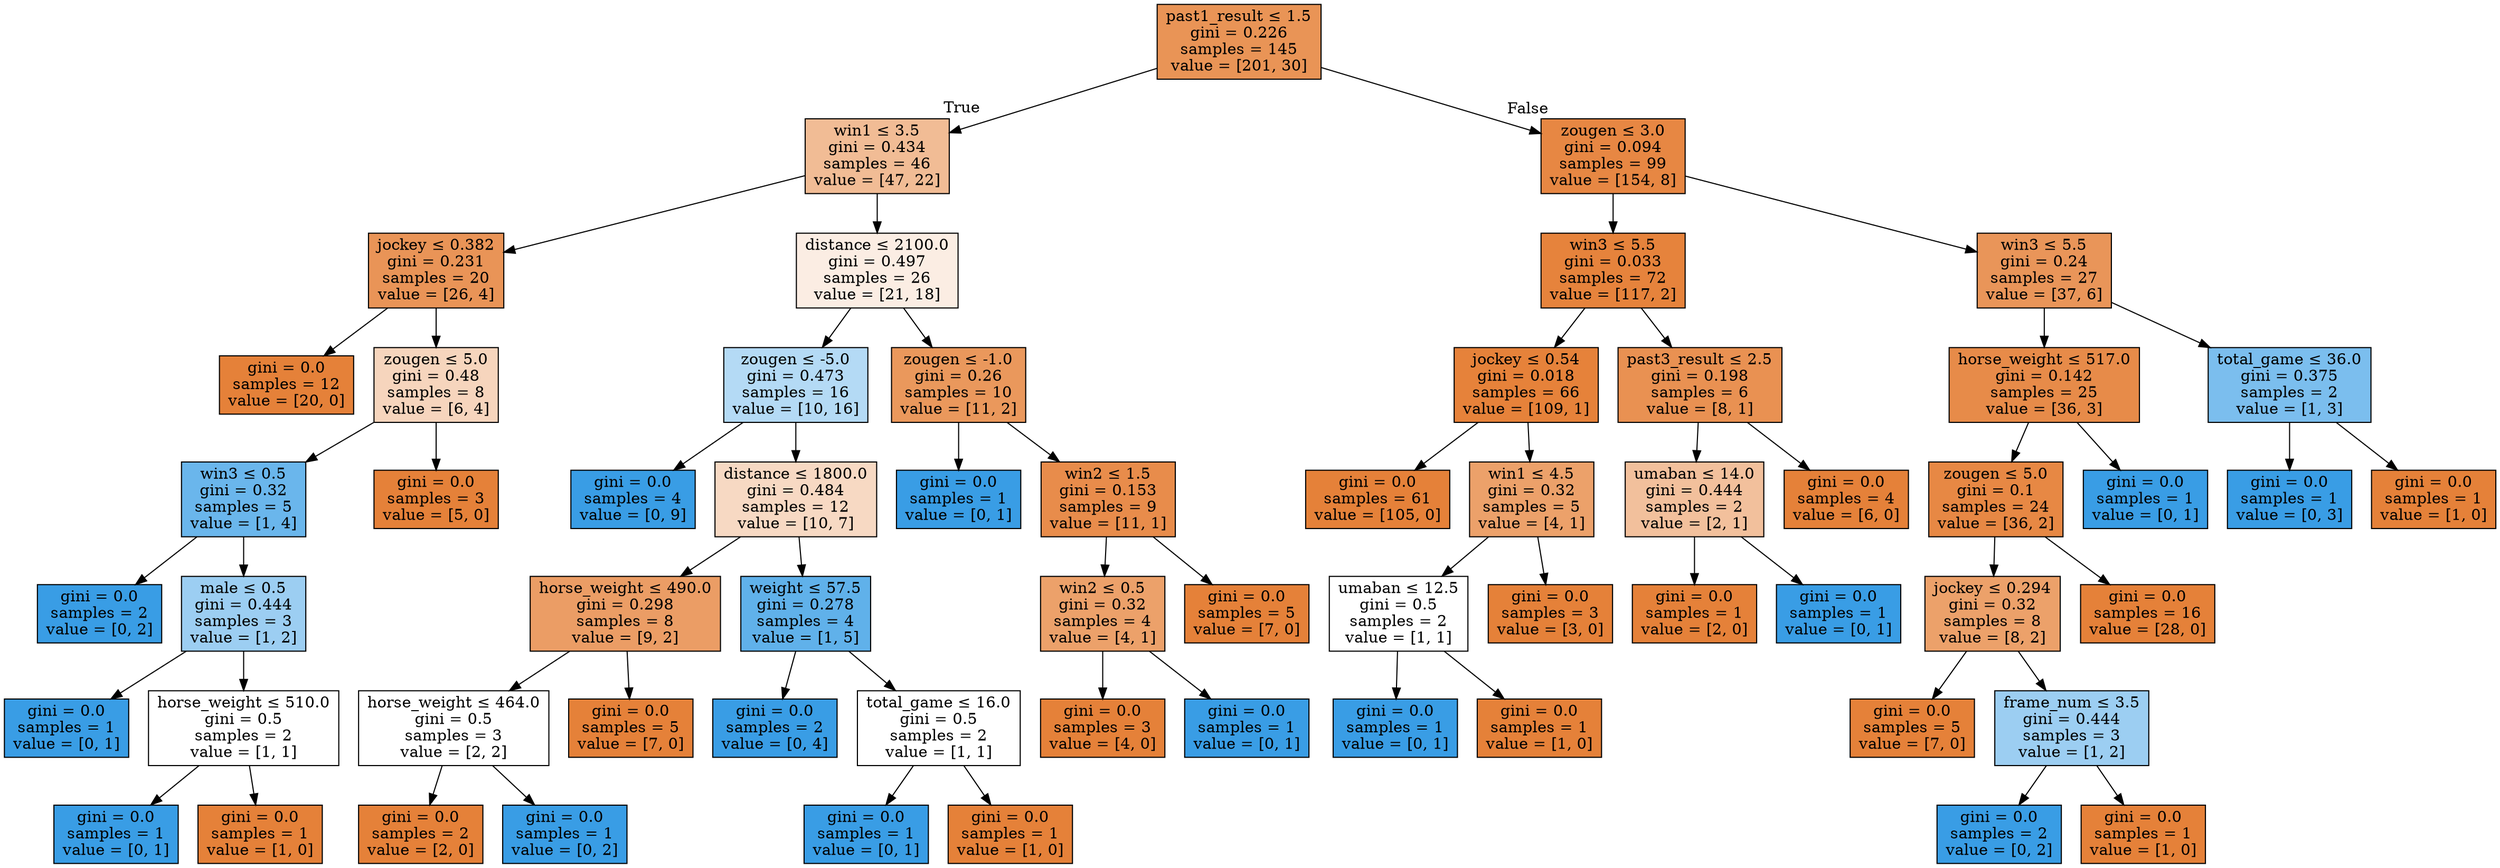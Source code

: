 digraph Tree {
node [shape=box, style="filled", color="black"] ;
0 [label=<past1_result &le; 1.5<br/>gini = 0.226<br/>samples = 145<br/>value = [201, 30]>, fillcolor="#e58139d9"] ;
1 [label=<win1 &le; 3.5<br/>gini = 0.434<br/>samples = 46<br/>value = [47, 22]>, fillcolor="#e5813988"] ;
0 -> 1 [labeldistance=2.5, labelangle=45, headlabel="True"] ;
2 [label=<jockey &le; 0.382<br/>gini = 0.231<br/>samples = 20<br/>value = [26, 4]>, fillcolor="#e58139d8"] ;
1 -> 2 ;
3 [label=<gini = 0.0<br/>samples = 12<br/>value = [20, 0]>, fillcolor="#e58139ff"] ;
2 -> 3 ;
4 [label=<zougen &le; 5.0<br/>gini = 0.48<br/>samples = 8<br/>value = [6, 4]>, fillcolor="#e5813955"] ;
2 -> 4 ;
5 [label=<win3 &le; 0.5<br/>gini = 0.32<br/>samples = 5<br/>value = [1, 4]>, fillcolor="#399de5bf"] ;
4 -> 5 ;
6 [label=<gini = 0.0<br/>samples = 2<br/>value = [0, 2]>, fillcolor="#399de5ff"] ;
5 -> 6 ;
7 [label=<male &le; 0.5<br/>gini = 0.444<br/>samples = 3<br/>value = [1, 2]>, fillcolor="#399de57f"] ;
5 -> 7 ;
8 [label=<gini = 0.0<br/>samples = 1<br/>value = [0, 1]>, fillcolor="#399de5ff"] ;
7 -> 8 ;
9 [label=<horse_weight &le; 510.0<br/>gini = 0.5<br/>samples = 2<br/>value = [1, 1]>, fillcolor="#e5813900"] ;
7 -> 9 ;
10 [label=<gini = 0.0<br/>samples = 1<br/>value = [0, 1]>, fillcolor="#399de5ff"] ;
9 -> 10 ;
11 [label=<gini = 0.0<br/>samples = 1<br/>value = [1, 0]>, fillcolor="#e58139ff"] ;
9 -> 11 ;
12 [label=<gini = 0.0<br/>samples = 3<br/>value = [5, 0]>, fillcolor="#e58139ff"] ;
4 -> 12 ;
13 [label=<distance &le; 2100.0<br/>gini = 0.497<br/>samples = 26<br/>value = [21, 18]>, fillcolor="#e5813924"] ;
1 -> 13 ;
14 [label=<zougen &le; -5.0<br/>gini = 0.473<br/>samples = 16<br/>value = [10, 16]>, fillcolor="#399de560"] ;
13 -> 14 ;
15 [label=<gini = 0.0<br/>samples = 4<br/>value = [0, 9]>, fillcolor="#399de5ff"] ;
14 -> 15 ;
16 [label=<distance &le; 1800.0<br/>gini = 0.484<br/>samples = 12<br/>value = [10, 7]>, fillcolor="#e581394d"] ;
14 -> 16 ;
17 [label=<horse_weight &le; 490.0<br/>gini = 0.298<br/>samples = 8<br/>value = [9, 2]>, fillcolor="#e58139c6"] ;
16 -> 17 ;
18 [label=<horse_weight &le; 464.0<br/>gini = 0.5<br/>samples = 3<br/>value = [2, 2]>, fillcolor="#e5813900"] ;
17 -> 18 ;
19 [label=<gini = 0.0<br/>samples = 2<br/>value = [2, 0]>, fillcolor="#e58139ff"] ;
18 -> 19 ;
20 [label=<gini = 0.0<br/>samples = 1<br/>value = [0, 2]>, fillcolor="#399de5ff"] ;
18 -> 20 ;
21 [label=<gini = 0.0<br/>samples = 5<br/>value = [7, 0]>, fillcolor="#e58139ff"] ;
17 -> 21 ;
22 [label=<weight &le; 57.5<br/>gini = 0.278<br/>samples = 4<br/>value = [1, 5]>, fillcolor="#399de5cc"] ;
16 -> 22 ;
23 [label=<gini = 0.0<br/>samples = 2<br/>value = [0, 4]>, fillcolor="#399de5ff"] ;
22 -> 23 ;
24 [label=<total_game &le; 16.0<br/>gini = 0.5<br/>samples = 2<br/>value = [1, 1]>, fillcolor="#e5813900"] ;
22 -> 24 ;
25 [label=<gini = 0.0<br/>samples = 1<br/>value = [0, 1]>, fillcolor="#399de5ff"] ;
24 -> 25 ;
26 [label=<gini = 0.0<br/>samples = 1<br/>value = [1, 0]>, fillcolor="#e58139ff"] ;
24 -> 26 ;
27 [label=<zougen &le; -1.0<br/>gini = 0.26<br/>samples = 10<br/>value = [11, 2]>, fillcolor="#e58139d1"] ;
13 -> 27 ;
28 [label=<gini = 0.0<br/>samples = 1<br/>value = [0, 1]>, fillcolor="#399de5ff"] ;
27 -> 28 ;
29 [label=<win2 &le; 1.5<br/>gini = 0.153<br/>samples = 9<br/>value = [11, 1]>, fillcolor="#e58139e8"] ;
27 -> 29 ;
30 [label=<win2 &le; 0.5<br/>gini = 0.32<br/>samples = 4<br/>value = [4, 1]>, fillcolor="#e58139bf"] ;
29 -> 30 ;
31 [label=<gini = 0.0<br/>samples = 3<br/>value = [4, 0]>, fillcolor="#e58139ff"] ;
30 -> 31 ;
32 [label=<gini = 0.0<br/>samples = 1<br/>value = [0, 1]>, fillcolor="#399de5ff"] ;
30 -> 32 ;
33 [label=<gini = 0.0<br/>samples = 5<br/>value = [7, 0]>, fillcolor="#e58139ff"] ;
29 -> 33 ;
34 [label=<zougen &le; 3.0<br/>gini = 0.094<br/>samples = 99<br/>value = [154, 8]>, fillcolor="#e58139f2"] ;
0 -> 34 [labeldistance=2.5, labelangle=-45, headlabel="False"] ;
35 [label=<win3 &le; 5.5<br/>gini = 0.033<br/>samples = 72<br/>value = [117, 2]>, fillcolor="#e58139fb"] ;
34 -> 35 ;
36 [label=<jockey &le; 0.54<br/>gini = 0.018<br/>samples = 66<br/>value = [109, 1]>, fillcolor="#e58139fd"] ;
35 -> 36 ;
37 [label=<gini = 0.0<br/>samples = 61<br/>value = [105, 0]>, fillcolor="#e58139ff"] ;
36 -> 37 ;
38 [label=<win1 &le; 4.5<br/>gini = 0.32<br/>samples = 5<br/>value = [4, 1]>, fillcolor="#e58139bf"] ;
36 -> 38 ;
39 [label=<umaban &le; 12.5<br/>gini = 0.5<br/>samples = 2<br/>value = [1, 1]>, fillcolor="#e5813900"] ;
38 -> 39 ;
40 [label=<gini = 0.0<br/>samples = 1<br/>value = [0, 1]>, fillcolor="#399de5ff"] ;
39 -> 40 ;
41 [label=<gini = 0.0<br/>samples = 1<br/>value = [1, 0]>, fillcolor="#e58139ff"] ;
39 -> 41 ;
42 [label=<gini = 0.0<br/>samples = 3<br/>value = [3, 0]>, fillcolor="#e58139ff"] ;
38 -> 42 ;
43 [label=<past3_result &le; 2.5<br/>gini = 0.198<br/>samples = 6<br/>value = [8, 1]>, fillcolor="#e58139df"] ;
35 -> 43 ;
44 [label=<umaban &le; 14.0<br/>gini = 0.444<br/>samples = 2<br/>value = [2, 1]>, fillcolor="#e581397f"] ;
43 -> 44 ;
45 [label=<gini = 0.0<br/>samples = 1<br/>value = [2, 0]>, fillcolor="#e58139ff"] ;
44 -> 45 ;
46 [label=<gini = 0.0<br/>samples = 1<br/>value = [0, 1]>, fillcolor="#399de5ff"] ;
44 -> 46 ;
47 [label=<gini = 0.0<br/>samples = 4<br/>value = [6, 0]>, fillcolor="#e58139ff"] ;
43 -> 47 ;
48 [label=<win3 &le; 5.5<br/>gini = 0.24<br/>samples = 27<br/>value = [37, 6]>, fillcolor="#e58139d6"] ;
34 -> 48 ;
49 [label=<horse_weight &le; 517.0<br/>gini = 0.142<br/>samples = 25<br/>value = [36, 3]>, fillcolor="#e58139ea"] ;
48 -> 49 ;
50 [label=<zougen &le; 5.0<br/>gini = 0.1<br/>samples = 24<br/>value = [36, 2]>, fillcolor="#e58139f1"] ;
49 -> 50 ;
51 [label=<jockey &le; 0.294<br/>gini = 0.32<br/>samples = 8<br/>value = [8, 2]>, fillcolor="#e58139bf"] ;
50 -> 51 ;
52 [label=<gini = 0.0<br/>samples = 5<br/>value = [7, 0]>, fillcolor="#e58139ff"] ;
51 -> 52 ;
53 [label=<frame_num &le; 3.5<br/>gini = 0.444<br/>samples = 3<br/>value = [1, 2]>, fillcolor="#399de57f"] ;
51 -> 53 ;
54 [label=<gini = 0.0<br/>samples = 2<br/>value = [0, 2]>, fillcolor="#399de5ff"] ;
53 -> 54 ;
55 [label=<gini = 0.0<br/>samples = 1<br/>value = [1, 0]>, fillcolor="#e58139ff"] ;
53 -> 55 ;
56 [label=<gini = 0.0<br/>samples = 16<br/>value = [28, 0]>, fillcolor="#e58139ff"] ;
50 -> 56 ;
57 [label=<gini = 0.0<br/>samples = 1<br/>value = [0, 1]>, fillcolor="#399de5ff"] ;
49 -> 57 ;
58 [label=<total_game &le; 36.0<br/>gini = 0.375<br/>samples = 2<br/>value = [1, 3]>, fillcolor="#399de5aa"] ;
48 -> 58 ;
59 [label=<gini = 0.0<br/>samples = 1<br/>value = [0, 3]>, fillcolor="#399de5ff"] ;
58 -> 59 ;
60 [label=<gini = 0.0<br/>samples = 1<br/>value = [1, 0]>, fillcolor="#e58139ff"] ;
58 -> 60 ;
}